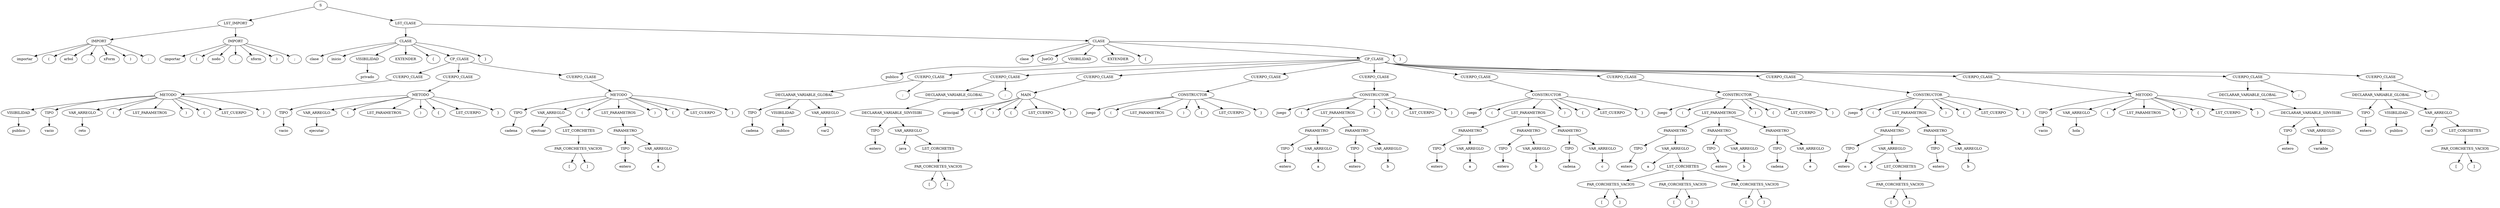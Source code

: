 digraph G{
52243212[label="S"];
52243212->426867;
426867[label="LST_IMPORT"];
426867->3841804;
3841804[label="IMPORT"];
3841804->34576242;
34576242[label="importar"];
3841804->42750725;
42750725[label="("];
3841804->49212206;
49212206[label="arbol"];
3841804->40256670;
40256670[label="."];
3841804->26765710;
26765710[label="xForm"];
3841804->39564799;
39564799[label=")"];
3841804->20538874;
20538874[label=";"];
426867->50632145;
50632145[label="IMPORT"];
50632145->53036123;
53036123[label="importar"];
50632145->7563067;
7563067[label="("];
50632145->958745;
958745[label="nodo"];
50632145->8628710;
8628710[label="."];
50632145->10549531;
10549531[label="xform"];
50632145->27836922;
27836922[label=")"];
50632145->49205706;
49205706[label=";"];
52243212->40198173;
40198173[label="LST_CLASE"];
40198173->26239245;
26239245[label="CLASE"];
26239245->34826618;
34826618[label="clase"];
26239245->45004109;
45004109[label="inicio"];
26239245->2383799;
2383799[label="VISIBILIDAD"];
2383799->21454193;
21454193[label="privado"];
26239245->58870012;
58870012[label="EXTENDER"];
26239245->60068066;
60068066[label="{"];
26239245->3741682;
3741682[label="CP_CLASE"];
3741682->33675143;
33675143[label="CUERPO_CLASE"];
33675143->34640832;
34640832[label="METODO"];
34640832->43332040;
43332040[label="VISIBILIDAD"];
43332040->54444047;
54444047[label="publico"];
34640832->20234383;
20234383[label="TIPO"];
20234383->47891719;
47891719[label="vacio"];
34640832->28372289;
28372289[label="VAR_ARREGLO"];
28372289->54024015;
54024015[label="reto"];
34640832->16454088;
16454088[label="("];
34640832->13869071;
13869071[label="LST_PARAMETROS"];
34640832->57712780;
57712780[label=")"];
34640832->49652976;
49652976[label="{"];
34640832->44223604;
44223604[label="LST_CUERPO"];
34640832->62468121;
62468121[label="}"];
3741682->25342185;
25342185[label="CUERPO_CLASE"];
25342185->26753075;
26753075[label="METODO"];
26753075->39451090;
39451090[label="TIPO"];
39451090->19515494;
19515494[label="vacio"];
26753075->41421720;
41421720[label="VAR_ARREGLO"];
41421720->37251161;
37251161[label="ejecutar"];
26753075->66824994;
66824994[label="("];
26753075->64554036;
64554036[label="LST_PARAMETROS"];
26753075->44115416;
44115416[label=")"];
26753075->61494432;
61494432[label="{"];
26753075->16578980;
16578980[label="LST_CUERPO"];
26753075->14993092;
14993092[label="}"];
3741682->720107;
720107[label="CUERPO_CLASE"];
720107->6480969;
6480969[label="METODO"];
6480969->58328727;
58328727[label="TIPO"];
58328727->55196503;
55196503[label="cadena"];
6480969->27006480;
27006480[label="VAR_ARREGLO"];
27006480->41731733;
41731733[label="ejectuar"];
27006480->40041277;
40041277[label="LST_CORCHETES"];
40041277->24827179;
24827179[label="PAR_CORCHETES_VACIOS"];
24827179->22118023;
22118023[label="["];
24827179->64844482;
64844482[label="]"];
6480969->46729429;
46729429[label="("];
6480969->17911681;
17911681[label="LST_PARAMETROS"];
17911681->26987408;
26987408[label="PARAMETRO"];
26987408->41560081;
41560081[label="TIPO"];
41560081->38496415;
38496415[label="entero"];
26987408->10923418;
10923418[label="VAR_ARREGLO"];
10923418->31201899;
31201899[label="a"];
6480969->12381635;
12381635[label=")"];
6480969->44325851;
44325851[label="{"];
6480969->63388340;
63388340[label="LST_CUERPO"];
6480969->33624151;
33624151[label="}"];
26239245->34181910;
34181910[label="}"];
40198173->39201736;
39201736[label="CLASE"];
39201736->17271312;
17271312[label="clase"];
39201736->21224086;
21224086[label="JueGO"];
39201736->56799051;
56799051[label="VISIBILIDAD"];
56799051->41429416;
41429416[label="publico"];
39201736->37320431;
37320431[label="EXTENDER"];
39201736->339559;
339559[label="{"];
39201736->3056034;
3056034[label="CP_CLASE"];
3056034->27504314;
27504314[label="CUERPO_CLASE"];
27504314->46212239;
46212239[label="DECLARAR_VARIABLE_GLOBAL"];
46212239->13256970;
13256970[label="TIPO"];
13256970->52203868;
52203868[label="cadena"];
46212239->72766;
72766[label="VISIBILIDAD"];
72766->654897;
654897[label="publico"];
46212239->5894079;
5894079[label="VAR_ARREGLO"];
5894079->53046711;
53046711[label="var2"];
27504314->7658356;
7658356[label=";"];
3056034->1816341;
1816341[label="CUERPO_CLASE"];
1816341->16347077;
16347077[label="DECLARAR_VARIABLE_GLOBAL"];
16347077->12905972;
12905972[label="DECLARAR_VARIABLE_SINVISIBI"];
12905972->49044892;
49044892[label="TIPO"];
49044892->38750844;
38750844[label="entero"];
12905972->13213278;
13213278[label="VAR_ARREGLO"];
13213278->51810644;
51810644[label="java"];
13213278->63642613;
63642613[label="LST_CORCHETES"];
63642613->35912612;
35912612[label="PAR_CORCHETES_VACIOS"];
35912612->54778057;
54778057[label="["];
35912612->23240469;
23240469[label="]"];
1816341->7837633;
7837633[label=";"];
3056034->3429838;
3429838[label="CUERPO_CLASE"];
3429838->30868550;
30868550[label="MAIN"];
30868550->9381496;
9381496[label="principal"];
30868550->17324607;
17324607[label="("];
30868550->21703739;
21703739[label=")"];
30868550->61115925;
61115925[label="{"];
30868550->13172414;
13172414[label="LST_CUERPO"];
30868550->51442863;
51442863[label="}"];
3056034->60332585;
60332585[label="CUERPO_CLASE"];
60332585->6122357;
6122357[label="CONSTRUCTOR"];
6122357->55101221;
55101221[label="juego"];
6122357->26148945;
26148945[label="("];
6122357->34013913;
34013913[label="LST_PARAMETROS"];
6122357->37689768;
37689768[label=")"];
6122357->3663598;
3663598[label="{"];
6122357->32972388;
32972388[label="LST_CUERPO"];
6122357->28316044;
28316044[label="}"];
3056034->53517805;
53517805[label="CUERPO_CLASE"];
53517805->11898202;
11898202[label="CONSTRUCTOR"];
11898202->39974954;
39974954[label="juego"];
11898202->24230272;
24230272[label="("];
11898202->16745860;
16745860[label="LST_PARAMETROS"];
16745860->16495015;
16495015[label="PARAMETRO"];
16495015->14237410;
14237410[label="TIPO"];
14237410->61027830;
61027830[label="entero"];
16495015->12379565;
12379565[label="VAR_ARREGLO"];
12379565->44307222;
44307222[label="a"];
16745860->63220684;
63220684[label="PARAMETRO"];
63220684->32115247;
32115247[label="TIPO"];
32115247->20601768;
20601768[label="entero"];
63220684->51198184;
51198184[label="VAR_ARREGLO"];
51198184->58130472;
58130472[label="b"];
11898202->53412201;
53412201[label=")"];
11898202->10947764;
10947764[label="{"];
11898202->31421019;
31421019[label="LST_CUERPO"];
11898202->14353717;
14353717[label="}"];
3056034->62074597;
62074597[label="CUERPO_CLASE"];
62074597->21800467;
21800467[label="CONSTRUCTOR"];
21800467->61986480;
61986480[label="juego"];
21800467->21007413;
21007413[label="("];
21800467->54848996;
54848996[label="LST_PARAMETROS"];
54848996->23878916;
23878916[label="PARAMETRO"];
23878916->13583655;
13583655[label="TIPO"];
13583655->55144039;
55144039[label="entero"];
23878916->26534308;
26534308[label="VAR_ARREGLO"];
26534308->37482183;
37482183[label="a"];
54848996->1795329;
1795329[label="PARAMETRO"];
1795329->16157963;
16157963[label="TIPO"];
16157963->11203942;
11203942[label="entero"];
1795329->33726620;
33726620[label="VAR_ARREGLO"];
33726620->35104124;
35104124[label="b"];
54848996->47501665;
47501665[label="PARAMETRO"];
47501665->24861802;
24861802[label="TIPO"];
24861802->22429634;
22429634[label="cadena"];
47501665->540121;
540121[label="VAR_ARREGLO"];
540121->4861097;
4861097[label="c"];
21800467->43749873;
43749873[label=")"];
21800467->58204539;
58204539[label="{"];
21800467->54078809;
54078809[label="LST_CUERPO"];
21800467->16947234;
16947234[label="}"];
3056034->18307385;
18307385[label="CUERPO_CLASE"];
18307385->30548742;
30548742[label="CONSTRUCTOR"];
30548742->6503226;
6503226[label="juego"];
30548742->58529038;
58529038[label="("];
30548742->56999299;
56999299[label="LST_PARAMETROS"];
56999299->43231651;
43231651[label="PARAMETRO"];
43231651->53540541;
53540541[label="TIPO"];
53540541->12102828;
12102828[label="entero"];
43231651->41816592;
41816592[label="VAR_ARREGLO"];
41816592->40805010;
40805010[label="a"];
41816592->31700771;
31700771[label="LST_CORCHETES"];
31700771->16871484;
16871484[label="PAR_CORCHETES_VACIOS"];
16871484->17625630;
17625630[label="["];
16871484->24412946;
24412946[label="]"];
31700771->18389930;
18389930[label="PAR_CORCHETES_VACIOS"];
18389930->31291646;
31291646[label="["];
18389930->13189358;
13189358[label="]"];
31700771->51595365;
51595365[label="PAR_CORCHETES_VACIOS"];
51595365->61705107;
61705107[label="["];
51595365->18475057;
18475057[label="]"];
56999299->32057793;
32057793[label="PARAMETRO"];
32057793->20084682;
20084682[label="TIPO"];
20084682->46544415;
46544415[label="entero"];
32057793->16246551;
16246551[label="VAR_ARREGLO"];
16246551->12001237;
12001237[label="b"];
56999299->40902273;
40902273[label="PARAMETRO"];
40902273->32576140;
32576140[label="TIPO"];
32576140->24749807;
24749807[label="cadena"];
40902273->21421675;
21421675[label="VAR_ARREGLO"];
21421675->58577354;
58577354[label="e"];
30548742->57434139;
57434139[label=")"];
30548742->47145209;
47145209[label="{"];
30548742->21653700;
21653700[label="LST_CUERPO"];
30548742->60665573;
60665573[label="}"];
3056034->9119245;
9119245[label="CUERPO_CLASE"];
9119245->14964341;
14964341[label="CONSTRUCTOR"];
14964341->461342;
461342[label="juego"];
14964341->4152081;
4152081[label="("];
14964341->37368736;
37368736[label="LST_PARAMETROS"];
37368736->774306;
774306[label="PARAMETRO"];
774306->6968762;
6968762[label="TIPO"];
6968762->62718864;
62718864[label="entero"];
774306->27598869;
27598869[label="VAR_ARREGLO"];
27598869->47063234;
47063234[label="a"];
27598869->20915929;
20915929[label="LST_CORCHETES"];
20915929->54025633;
54025633[label="PAR_CORCHETES_VACIOS"];
54025633->16468652;
16468652[label="["];
54025633->14000148;
14000148[label="]"];
37368736->58892473;
58892473[label="PARAMETRO"];
58892473->60270212;
60270212[label="TIPO"];
60270212->5560998;
5560998[label="entero"];
58892473->50048984;
50048984[label="VAR_ARREGLO"];
50048984->47787675;
47787675[label="b"];
14964341->27435897;
27435897[label=")"];
14964341->45596481;
45596481[label="{"];
14964341->7715150;
7715150[label="LST_CUERPO"];
14964341->2327487;
2327487[label="}"];
3056034->20947391;
20947391[label="CUERPO_CLASE"];
20947391->54308798;
54308798[label="METODO"];
54308798->19017142;
19017142[label="TIPO"];
19017142->36936550;
36936550[label="vacio"];
54308798->63993496;
63993496[label="VAR_ARREGLO"];
63993496->39070558;
39070558[label="hola"];
54308798->16090703;
16090703[label="("];
54308798->10598606;
10598606[label="LST_PARAMETROS"];
54308798->28278595;
28278595[label=")"];
54308798->53180767;
53180767[label="{"];
54308798->8864859;
8864859[label="LST_CUERPO"];
54308798->12674872;
12674872[label="}"];
3056034->46964992;
46964992[label="CUERPO_CLASE"];
46964992->20031746;
20031746[label="DECLARAR_VARIABLE_GLOBAL"];
20031746->46067993;
46067993[label="DECLARAR_VARIABLE_SINVISIBI"];
46067993->11958757;
11958757[label="TIPO"];
11958757->40519951;
40519951[label="entero"];
46067993->29135240;
29135240[label="VAR_ARREGLO"];
29135240->60890569;
60890569[label="variable"];
46964992->11144211;
11144211[label=";"];
3056034->33189039;
33189039[label="CUERPO_CLASE"];
33189039->30265903;
30265903[label="DECLARAR_VARIABLE_GLOBAL"];
30265903->3957675;
3957675[label="TIPO"];
3957675->35619075;
35619075[label="entero"];
30265903->52136226;
52136226[label="VISIBILIDAD"];
52136226->66572856;
66572856[label="publico"];
30265903->62284798;
62284798[label="VAR_ARREGLO"];
62284798->23692278;
23692278[label="var3"];
62284798->11903911;
11903911[label="LST_CORCHETES"];
11903911->40026340;
40026340[label="PAR_CORCHETES_VACIOS"];
40026340->24692740;
24692740[label="["];
40026340->20908074;
20908074[label="]"];
33189039->53954942;
53954942[label=";"];
39201736->15832433;
15832433[label="}"];
}
